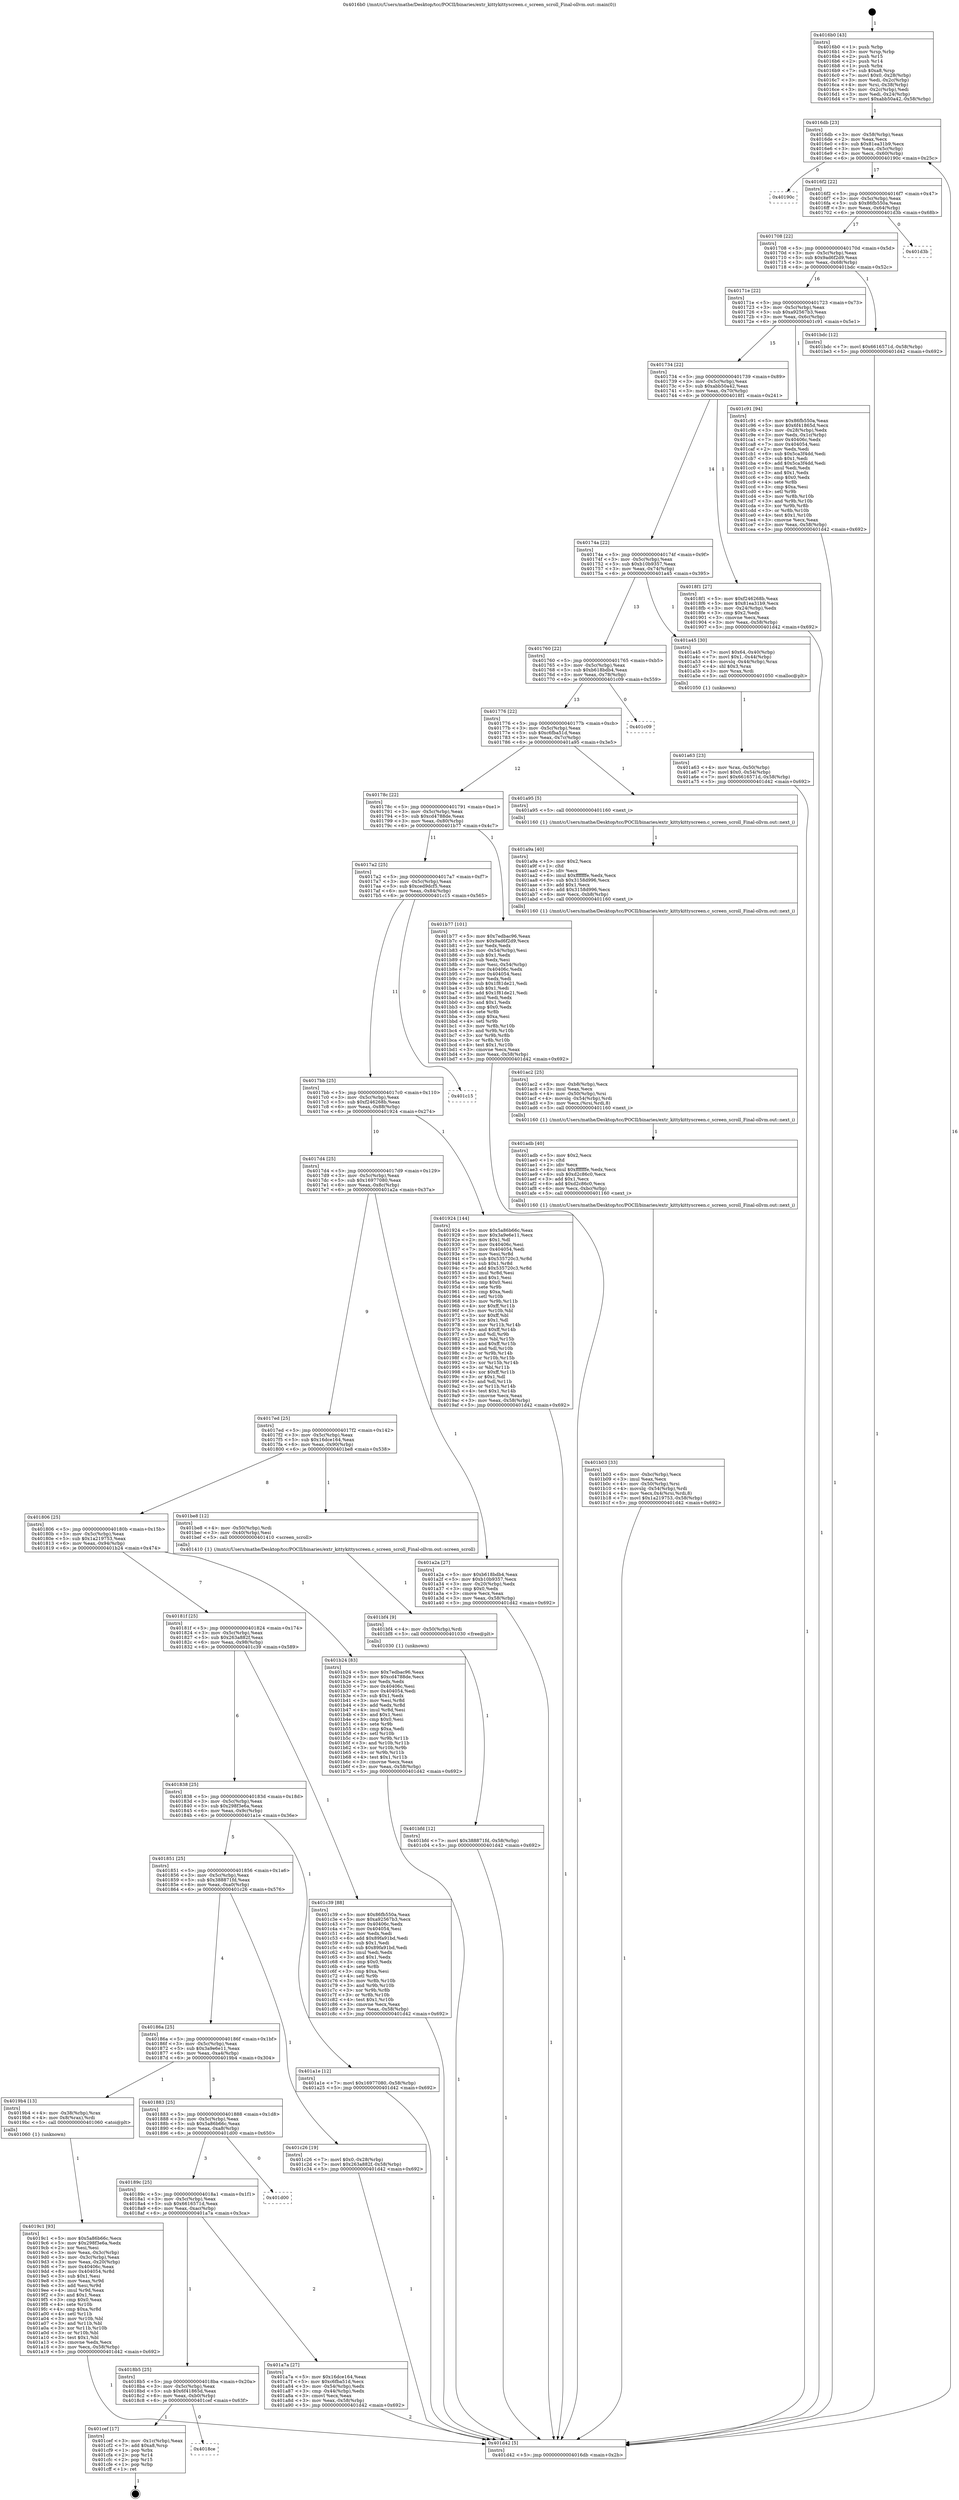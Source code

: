 digraph "0x4016b0" {
  label = "0x4016b0 (/mnt/c/Users/mathe/Desktop/tcc/POCII/binaries/extr_kittykittyscreen.c_screen_scroll_Final-ollvm.out::main(0))"
  labelloc = "t"
  node[shape=record]

  Entry [label="",width=0.3,height=0.3,shape=circle,fillcolor=black,style=filled]
  "0x4016db" [label="{
     0x4016db [23]\l
     | [instrs]\l
     &nbsp;&nbsp;0x4016db \<+3\>: mov -0x58(%rbp),%eax\l
     &nbsp;&nbsp;0x4016de \<+2\>: mov %eax,%ecx\l
     &nbsp;&nbsp;0x4016e0 \<+6\>: sub $0x81ea31b9,%ecx\l
     &nbsp;&nbsp;0x4016e6 \<+3\>: mov %eax,-0x5c(%rbp)\l
     &nbsp;&nbsp;0x4016e9 \<+3\>: mov %ecx,-0x60(%rbp)\l
     &nbsp;&nbsp;0x4016ec \<+6\>: je 000000000040190c \<main+0x25c\>\l
  }"]
  "0x40190c" [label="{
     0x40190c\l
  }", style=dashed]
  "0x4016f2" [label="{
     0x4016f2 [22]\l
     | [instrs]\l
     &nbsp;&nbsp;0x4016f2 \<+5\>: jmp 00000000004016f7 \<main+0x47\>\l
     &nbsp;&nbsp;0x4016f7 \<+3\>: mov -0x5c(%rbp),%eax\l
     &nbsp;&nbsp;0x4016fa \<+5\>: sub $0x86fb550a,%eax\l
     &nbsp;&nbsp;0x4016ff \<+3\>: mov %eax,-0x64(%rbp)\l
     &nbsp;&nbsp;0x401702 \<+6\>: je 0000000000401d3b \<main+0x68b\>\l
  }"]
  Exit [label="",width=0.3,height=0.3,shape=circle,fillcolor=black,style=filled,peripheries=2]
  "0x401d3b" [label="{
     0x401d3b\l
  }", style=dashed]
  "0x401708" [label="{
     0x401708 [22]\l
     | [instrs]\l
     &nbsp;&nbsp;0x401708 \<+5\>: jmp 000000000040170d \<main+0x5d\>\l
     &nbsp;&nbsp;0x40170d \<+3\>: mov -0x5c(%rbp),%eax\l
     &nbsp;&nbsp;0x401710 \<+5\>: sub $0x9ad6f2d9,%eax\l
     &nbsp;&nbsp;0x401715 \<+3\>: mov %eax,-0x68(%rbp)\l
     &nbsp;&nbsp;0x401718 \<+6\>: je 0000000000401bdc \<main+0x52c\>\l
  }"]
  "0x4018ce" [label="{
     0x4018ce\l
  }", style=dashed]
  "0x401bdc" [label="{
     0x401bdc [12]\l
     | [instrs]\l
     &nbsp;&nbsp;0x401bdc \<+7\>: movl $0x6616571d,-0x58(%rbp)\l
     &nbsp;&nbsp;0x401be3 \<+5\>: jmp 0000000000401d42 \<main+0x692\>\l
  }"]
  "0x40171e" [label="{
     0x40171e [22]\l
     | [instrs]\l
     &nbsp;&nbsp;0x40171e \<+5\>: jmp 0000000000401723 \<main+0x73\>\l
     &nbsp;&nbsp;0x401723 \<+3\>: mov -0x5c(%rbp),%eax\l
     &nbsp;&nbsp;0x401726 \<+5\>: sub $0xa92567b3,%eax\l
     &nbsp;&nbsp;0x40172b \<+3\>: mov %eax,-0x6c(%rbp)\l
     &nbsp;&nbsp;0x40172e \<+6\>: je 0000000000401c91 \<main+0x5e1\>\l
  }"]
  "0x401cef" [label="{
     0x401cef [17]\l
     | [instrs]\l
     &nbsp;&nbsp;0x401cef \<+3\>: mov -0x1c(%rbp),%eax\l
     &nbsp;&nbsp;0x401cf2 \<+7\>: add $0xa8,%rsp\l
     &nbsp;&nbsp;0x401cf9 \<+1\>: pop %rbx\l
     &nbsp;&nbsp;0x401cfa \<+2\>: pop %r14\l
     &nbsp;&nbsp;0x401cfc \<+2\>: pop %r15\l
     &nbsp;&nbsp;0x401cfe \<+1\>: pop %rbp\l
     &nbsp;&nbsp;0x401cff \<+1\>: ret\l
  }"]
  "0x401c91" [label="{
     0x401c91 [94]\l
     | [instrs]\l
     &nbsp;&nbsp;0x401c91 \<+5\>: mov $0x86fb550a,%eax\l
     &nbsp;&nbsp;0x401c96 \<+5\>: mov $0x6f41865d,%ecx\l
     &nbsp;&nbsp;0x401c9b \<+3\>: mov -0x28(%rbp),%edx\l
     &nbsp;&nbsp;0x401c9e \<+3\>: mov %edx,-0x1c(%rbp)\l
     &nbsp;&nbsp;0x401ca1 \<+7\>: mov 0x40406c,%edx\l
     &nbsp;&nbsp;0x401ca8 \<+7\>: mov 0x404054,%esi\l
     &nbsp;&nbsp;0x401caf \<+2\>: mov %edx,%edi\l
     &nbsp;&nbsp;0x401cb1 \<+6\>: sub $0x5ca3f4dd,%edi\l
     &nbsp;&nbsp;0x401cb7 \<+3\>: sub $0x1,%edi\l
     &nbsp;&nbsp;0x401cba \<+6\>: add $0x5ca3f4dd,%edi\l
     &nbsp;&nbsp;0x401cc0 \<+3\>: imul %edi,%edx\l
     &nbsp;&nbsp;0x401cc3 \<+3\>: and $0x1,%edx\l
     &nbsp;&nbsp;0x401cc6 \<+3\>: cmp $0x0,%edx\l
     &nbsp;&nbsp;0x401cc9 \<+4\>: sete %r8b\l
     &nbsp;&nbsp;0x401ccd \<+3\>: cmp $0xa,%esi\l
     &nbsp;&nbsp;0x401cd0 \<+4\>: setl %r9b\l
     &nbsp;&nbsp;0x401cd4 \<+3\>: mov %r8b,%r10b\l
     &nbsp;&nbsp;0x401cd7 \<+3\>: and %r9b,%r10b\l
     &nbsp;&nbsp;0x401cda \<+3\>: xor %r9b,%r8b\l
     &nbsp;&nbsp;0x401cdd \<+3\>: or %r8b,%r10b\l
     &nbsp;&nbsp;0x401ce0 \<+4\>: test $0x1,%r10b\l
     &nbsp;&nbsp;0x401ce4 \<+3\>: cmovne %ecx,%eax\l
     &nbsp;&nbsp;0x401ce7 \<+3\>: mov %eax,-0x58(%rbp)\l
     &nbsp;&nbsp;0x401cea \<+5\>: jmp 0000000000401d42 \<main+0x692\>\l
  }"]
  "0x401734" [label="{
     0x401734 [22]\l
     | [instrs]\l
     &nbsp;&nbsp;0x401734 \<+5\>: jmp 0000000000401739 \<main+0x89\>\l
     &nbsp;&nbsp;0x401739 \<+3\>: mov -0x5c(%rbp),%eax\l
     &nbsp;&nbsp;0x40173c \<+5\>: sub $0xabb50a42,%eax\l
     &nbsp;&nbsp;0x401741 \<+3\>: mov %eax,-0x70(%rbp)\l
     &nbsp;&nbsp;0x401744 \<+6\>: je 00000000004018f1 \<main+0x241\>\l
  }"]
  "0x401bfd" [label="{
     0x401bfd [12]\l
     | [instrs]\l
     &nbsp;&nbsp;0x401bfd \<+7\>: movl $0x388871fd,-0x58(%rbp)\l
     &nbsp;&nbsp;0x401c04 \<+5\>: jmp 0000000000401d42 \<main+0x692\>\l
  }"]
  "0x4018f1" [label="{
     0x4018f1 [27]\l
     | [instrs]\l
     &nbsp;&nbsp;0x4018f1 \<+5\>: mov $0xf246268b,%eax\l
     &nbsp;&nbsp;0x4018f6 \<+5\>: mov $0x81ea31b9,%ecx\l
     &nbsp;&nbsp;0x4018fb \<+3\>: mov -0x24(%rbp),%edx\l
     &nbsp;&nbsp;0x4018fe \<+3\>: cmp $0x2,%edx\l
     &nbsp;&nbsp;0x401901 \<+3\>: cmovne %ecx,%eax\l
     &nbsp;&nbsp;0x401904 \<+3\>: mov %eax,-0x58(%rbp)\l
     &nbsp;&nbsp;0x401907 \<+5\>: jmp 0000000000401d42 \<main+0x692\>\l
  }"]
  "0x40174a" [label="{
     0x40174a [22]\l
     | [instrs]\l
     &nbsp;&nbsp;0x40174a \<+5\>: jmp 000000000040174f \<main+0x9f\>\l
     &nbsp;&nbsp;0x40174f \<+3\>: mov -0x5c(%rbp),%eax\l
     &nbsp;&nbsp;0x401752 \<+5\>: sub $0xb10b9357,%eax\l
     &nbsp;&nbsp;0x401757 \<+3\>: mov %eax,-0x74(%rbp)\l
     &nbsp;&nbsp;0x40175a \<+6\>: je 0000000000401a45 \<main+0x395\>\l
  }"]
  "0x401d42" [label="{
     0x401d42 [5]\l
     | [instrs]\l
     &nbsp;&nbsp;0x401d42 \<+5\>: jmp 00000000004016db \<main+0x2b\>\l
  }"]
  "0x4016b0" [label="{
     0x4016b0 [43]\l
     | [instrs]\l
     &nbsp;&nbsp;0x4016b0 \<+1\>: push %rbp\l
     &nbsp;&nbsp;0x4016b1 \<+3\>: mov %rsp,%rbp\l
     &nbsp;&nbsp;0x4016b4 \<+2\>: push %r15\l
     &nbsp;&nbsp;0x4016b6 \<+2\>: push %r14\l
     &nbsp;&nbsp;0x4016b8 \<+1\>: push %rbx\l
     &nbsp;&nbsp;0x4016b9 \<+7\>: sub $0xa8,%rsp\l
     &nbsp;&nbsp;0x4016c0 \<+7\>: movl $0x0,-0x28(%rbp)\l
     &nbsp;&nbsp;0x4016c7 \<+3\>: mov %edi,-0x2c(%rbp)\l
     &nbsp;&nbsp;0x4016ca \<+4\>: mov %rsi,-0x38(%rbp)\l
     &nbsp;&nbsp;0x4016ce \<+3\>: mov -0x2c(%rbp),%edi\l
     &nbsp;&nbsp;0x4016d1 \<+3\>: mov %edi,-0x24(%rbp)\l
     &nbsp;&nbsp;0x4016d4 \<+7\>: movl $0xabb50a42,-0x58(%rbp)\l
  }"]
  "0x401bf4" [label="{
     0x401bf4 [9]\l
     | [instrs]\l
     &nbsp;&nbsp;0x401bf4 \<+4\>: mov -0x50(%rbp),%rdi\l
     &nbsp;&nbsp;0x401bf8 \<+5\>: call 0000000000401030 \<free@plt\>\l
     | [calls]\l
     &nbsp;&nbsp;0x401030 \{1\} (unknown)\l
  }"]
  "0x401a45" [label="{
     0x401a45 [30]\l
     | [instrs]\l
     &nbsp;&nbsp;0x401a45 \<+7\>: movl $0x64,-0x40(%rbp)\l
     &nbsp;&nbsp;0x401a4c \<+7\>: movl $0x1,-0x44(%rbp)\l
     &nbsp;&nbsp;0x401a53 \<+4\>: movslq -0x44(%rbp),%rax\l
     &nbsp;&nbsp;0x401a57 \<+4\>: shl $0x3,%rax\l
     &nbsp;&nbsp;0x401a5b \<+3\>: mov %rax,%rdi\l
     &nbsp;&nbsp;0x401a5e \<+5\>: call 0000000000401050 \<malloc@plt\>\l
     | [calls]\l
     &nbsp;&nbsp;0x401050 \{1\} (unknown)\l
  }"]
  "0x401760" [label="{
     0x401760 [22]\l
     | [instrs]\l
     &nbsp;&nbsp;0x401760 \<+5\>: jmp 0000000000401765 \<main+0xb5\>\l
     &nbsp;&nbsp;0x401765 \<+3\>: mov -0x5c(%rbp),%eax\l
     &nbsp;&nbsp;0x401768 \<+5\>: sub $0xb618bdb4,%eax\l
     &nbsp;&nbsp;0x40176d \<+3\>: mov %eax,-0x78(%rbp)\l
     &nbsp;&nbsp;0x401770 \<+6\>: je 0000000000401c09 \<main+0x559\>\l
  }"]
  "0x401b03" [label="{
     0x401b03 [33]\l
     | [instrs]\l
     &nbsp;&nbsp;0x401b03 \<+6\>: mov -0xbc(%rbp),%ecx\l
     &nbsp;&nbsp;0x401b09 \<+3\>: imul %eax,%ecx\l
     &nbsp;&nbsp;0x401b0c \<+4\>: mov -0x50(%rbp),%rsi\l
     &nbsp;&nbsp;0x401b10 \<+4\>: movslq -0x54(%rbp),%rdi\l
     &nbsp;&nbsp;0x401b14 \<+4\>: mov %ecx,0x4(%rsi,%rdi,8)\l
     &nbsp;&nbsp;0x401b18 \<+7\>: movl $0x1a219753,-0x58(%rbp)\l
     &nbsp;&nbsp;0x401b1f \<+5\>: jmp 0000000000401d42 \<main+0x692\>\l
  }"]
  "0x401c09" [label="{
     0x401c09\l
  }", style=dashed]
  "0x401776" [label="{
     0x401776 [22]\l
     | [instrs]\l
     &nbsp;&nbsp;0x401776 \<+5\>: jmp 000000000040177b \<main+0xcb\>\l
     &nbsp;&nbsp;0x40177b \<+3\>: mov -0x5c(%rbp),%eax\l
     &nbsp;&nbsp;0x40177e \<+5\>: sub $0xc6fba51d,%eax\l
     &nbsp;&nbsp;0x401783 \<+3\>: mov %eax,-0x7c(%rbp)\l
     &nbsp;&nbsp;0x401786 \<+6\>: je 0000000000401a95 \<main+0x3e5\>\l
  }"]
  "0x401adb" [label="{
     0x401adb [40]\l
     | [instrs]\l
     &nbsp;&nbsp;0x401adb \<+5\>: mov $0x2,%ecx\l
     &nbsp;&nbsp;0x401ae0 \<+1\>: cltd\l
     &nbsp;&nbsp;0x401ae1 \<+2\>: idiv %ecx\l
     &nbsp;&nbsp;0x401ae3 \<+6\>: imul $0xfffffffe,%edx,%ecx\l
     &nbsp;&nbsp;0x401ae9 \<+6\>: sub $0xd2c86c0,%ecx\l
     &nbsp;&nbsp;0x401aef \<+3\>: add $0x1,%ecx\l
     &nbsp;&nbsp;0x401af2 \<+6\>: add $0xd2c86c0,%ecx\l
     &nbsp;&nbsp;0x401af8 \<+6\>: mov %ecx,-0xbc(%rbp)\l
     &nbsp;&nbsp;0x401afe \<+5\>: call 0000000000401160 \<next_i\>\l
     | [calls]\l
     &nbsp;&nbsp;0x401160 \{1\} (/mnt/c/Users/mathe/Desktop/tcc/POCII/binaries/extr_kittykittyscreen.c_screen_scroll_Final-ollvm.out::next_i)\l
  }"]
  "0x401a95" [label="{
     0x401a95 [5]\l
     | [instrs]\l
     &nbsp;&nbsp;0x401a95 \<+5\>: call 0000000000401160 \<next_i\>\l
     | [calls]\l
     &nbsp;&nbsp;0x401160 \{1\} (/mnt/c/Users/mathe/Desktop/tcc/POCII/binaries/extr_kittykittyscreen.c_screen_scroll_Final-ollvm.out::next_i)\l
  }"]
  "0x40178c" [label="{
     0x40178c [22]\l
     | [instrs]\l
     &nbsp;&nbsp;0x40178c \<+5\>: jmp 0000000000401791 \<main+0xe1\>\l
     &nbsp;&nbsp;0x401791 \<+3\>: mov -0x5c(%rbp),%eax\l
     &nbsp;&nbsp;0x401794 \<+5\>: sub $0xcd4788de,%eax\l
     &nbsp;&nbsp;0x401799 \<+3\>: mov %eax,-0x80(%rbp)\l
     &nbsp;&nbsp;0x40179c \<+6\>: je 0000000000401b77 \<main+0x4c7\>\l
  }"]
  "0x401ac2" [label="{
     0x401ac2 [25]\l
     | [instrs]\l
     &nbsp;&nbsp;0x401ac2 \<+6\>: mov -0xb8(%rbp),%ecx\l
     &nbsp;&nbsp;0x401ac8 \<+3\>: imul %eax,%ecx\l
     &nbsp;&nbsp;0x401acb \<+4\>: mov -0x50(%rbp),%rsi\l
     &nbsp;&nbsp;0x401acf \<+4\>: movslq -0x54(%rbp),%rdi\l
     &nbsp;&nbsp;0x401ad3 \<+3\>: mov %ecx,(%rsi,%rdi,8)\l
     &nbsp;&nbsp;0x401ad6 \<+5\>: call 0000000000401160 \<next_i\>\l
     | [calls]\l
     &nbsp;&nbsp;0x401160 \{1\} (/mnt/c/Users/mathe/Desktop/tcc/POCII/binaries/extr_kittykittyscreen.c_screen_scroll_Final-ollvm.out::next_i)\l
  }"]
  "0x401b77" [label="{
     0x401b77 [101]\l
     | [instrs]\l
     &nbsp;&nbsp;0x401b77 \<+5\>: mov $0x7edbac96,%eax\l
     &nbsp;&nbsp;0x401b7c \<+5\>: mov $0x9ad6f2d9,%ecx\l
     &nbsp;&nbsp;0x401b81 \<+2\>: xor %edx,%edx\l
     &nbsp;&nbsp;0x401b83 \<+3\>: mov -0x54(%rbp),%esi\l
     &nbsp;&nbsp;0x401b86 \<+3\>: sub $0x1,%edx\l
     &nbsp;&nbsp;0x401b89 \<+2\>: sub %edx,%esi\l
     &nbsp;&nbsp;0x401b8b \<+3\>: mov %esi,-0x54(%rbp)\l
     &nbsp;&nbsp;0x401b8e \<+7\>: mov 0x40406c,%edx\l
     &nbsp;&nbsp;0x401b95 \<+7\>: mov 0x404054,%esi\l
     &nbsp;&nbsp;0x401b9c \<+2\>: mov %edx,%edi\l
     &nbsp;&nbsp;0x401b9e \<+6\>: sub $0x1f81de21,%edi\l
     &nbsp;&nbsp;0x401ba4 \<+3\>: sub $0x1,%edi\l
     &nbsp;&nbsp;0x401ba7 \<+6\>: add $0x1f81de21,%edi\l
     &nbsp;&nbsp;0x401bad \<+3\>: imul %edi,%edx\l
     &nbsp;&nbsp;0x401bb0 \<+3\>: and $0x1,%edx\l
     &nbsp;&nbsp;0x401bb3 \<+3\>: cmp $0x0,%edx\l
     &nbsp;&nbsp;0x401bb6 \<+4\>: sete %r8b\l
     &nbsp;&nbsp;0x401bba \<+3\>: cmp $0xa,%esi\l
     &nbsp;&nbsp;0x401bbd \<+4\>: setl %r9b\l
     &nbsp;&nbsp;0x401bc1 \<+3\>: mov %r8b,%r10b\l
     &nbsp;&nbsp;0x401bc4 \<+3\>: and %r9b,%r10b\l
     &nbsp;&nbsp;0x401bc7 \<+3\>: xor %r9b,%r8b\l
     &nbsp;&nbsp;0x401bca \<+3\>: or %r8b,%r10b\l
     &nbsp;&nbsp;0x401bcd \<+4\>: test $0x1,%r10b\l
     &nbsp;&nbsp;0x401bd1 \<+3\>: cmovne %ecx,%eax\l
     &nbsp;&nbsp;0x401bd4 \<+3\>: mov %eax,-0x58(%rbp)\l
     &nbsp;&nbsp;0x401bd7 \<+5\>: jmp 0000000000401d42 \<main+0x692\>\l
  }"]
  "0x4017a2" [label="{
     0x4017a2 [25]\l
     | [instrs]\l
     &nbsp;&nbsp;0x4017a2 \<+5\>: jmp 00000000004017a7 \<main+0xf7\>\l
     &nbsp;&nbsp;0x4017a7 \<+3\>: mov -0x5c(%rbp),%eax\l
     &nbsp;&nbsp;0x4017aa \<+5\>: sub $0xced9dcf5,%eax\l
     &nbsp;&nbsp;0x4017af \<+6\>: mov %eax,-0x84(%rbp)\l
     &nbsp;&nbsp;0x4017b5 \<+6\>: je 0000000000401c15 \<main+0x565\>\l
  }"]
  "0x401a9a" [label="{
     0x401a9a [40]\l
     | [instrs]\l
     &nbsp;&nbsp;0x401a9a \<+5\>: mov $0x2,%ecx\l
     &nbsp;&nbsp;0x401a9f \<+1\>: cltd\l
     &nbsp;&nbsp;0x401aa0 \<+2\>: idiv %ecx\l
     &nbsp;&nbsp;0x401aa2 \<+6\>: imul $0xfffffffe,%edx,%ecx\l
     &nbsp;&nbsp;0x401aa8 \<+6\>: sub $0x3158d996,%ecx\l
     &nbsp;&nbsp;0x401aae \<+3\>: add $0x1,%ecx\l
     &nbsp;&nbsp;0x401ab1 \<+6\>: add $0x3158d996,%ecx\l
     &nbsp;&nbsp;0x401ab7 \<+6\>: mov %ecx,-0xb8(%rbp)\l
     &nbsp;&nbsp;0x401abd \<+5\>: call 0000000000401160 \<next_i\>\l
     | [calls]\l
     &nbsp;&nbsp;0x401160 \{1\} (/mnt/c/Users/mathe/Desktop/tcc/POCII/binaries/extr_kittykittyscreen.c_screen_scroll_Final-ollvm.out::next_i)\l
  }"]
  "0x401c15" [label="{
     0x401c15\l
  }", style=dashed]
  "0x4017bb" [label="{
     0x4017bb [25]\l
     | [instrs]\l
     &nbsp;&nbsp;0x4017bb \<+5\>: jmp 00000000004017c0 \<main+0x110\>\l
     &nbsp;&nbsp;0x4017c0 \<+3\>: mov -0x5c(%rbp),%eax\l
     &nbsp;&nbsp;0x4017c3 \<+5\>: sub $0xf246268b,%eax\l
     &nbsp;&nbsp;0x4017c8 \<+6\>: mov %eax,-0x88(%rbp)\l
     &nbsp;&nbsp;0x4017ce \<+6\>: je 0000000000401924 \<main+0x274\>\l
  }"]
  "0x4018b5" [label="{
     0x4018b5 [25]\l
     | [instrs]\l
     &nbsp;&nbsp;0x4018b5 \<+5\>: jmp 00000000004018ba \<main+0x20a\>\l
     &nbsp;&nbsp;0x4018ba \<+3\>: mov -0x5c(%rbp),%eax\l
     &nbsp;&nbsp;0x4018bd \<+5\>: sub $0x6f41865d,%eax\l
     &nbsp;&nbsp;0x4018c2 \<+6\>: mov %eax,-0xb0(%rbp)\l
     &nbsp;&nbsp;0x4018c8 \<+6\>: je 0000000000401cef \<main+0x63f\>\l
  }"]
  "0x401924" [label="{
     0x401924 [144]\l
     | [instrs]\l
     &nbsp;&nbsp;0x401924 \<+5\>: mov $0x5a86b66c,%eax\l
     &nbsp;&nbsp;0x401929 \<+5\>: mov $0x3a9e6e11,%ecx\l
     &nbsp;&nbsp;0x40192e \<+2\>: mov $0x1,%dl\l
     &nbsp;&nbsp;0x401930 \<+7\>: mov 0x40406c,%esi\l
     &nbsp;&nbsp;0x401937 \<+7\>: mov 0x404054,%edi\l
     &nbsp;&nbsp;0x40193e \<+3\>: mov %esi,%r8d\l
     &nbsp;&nbsp;0x401941 \<+7\>: sub $0x535720c3,%r8d\l
     &nbsp;&nbsp;0x401948 \<+4\>: sub $0x1,%r8d\l
     &nbsp;&nbsp;0x40194c \<+7\>: add $0x535720c3,%r8d\l
     &nbsp;&nbsp;0x401953 \<+4\>: imul %r8d,%esi\l
     &nbsp;&nbsp;0x401957 \<+3\>: and $0x1,%esi\l
     &nbsp;&nbsp;0x40195a \<+3\>: cmp $0x0,%esi\l
     &nbsp;&nbsp;0x40195d \<+4\>: sete %r9b\l
     &nbsp;&nbsp;0x401961 \<+3\>: cmp $0xa,%edi\l
     &nbsp;&nbsp;0x401964 \<+4\>: setl %r10b\l
     &nbsp;&nbsp;0x401968 \<+3\>: mov %r9b,%r11b\l
     &nbsp;&nbsp;0x40196b \<+4\>: xor $0xff,%r11b\l
     &nbsp;&nbsp;0x40196f \<+3\>: mov %r10b,%bl\l
     &nbsp;&nbsp;0x401972 \<+3\>: xor $0xff,%bl\l
     &nbsp;&nbsp;0x401975 \<+3\>: xor $0x1,%dl\l
     &nbsp;&nbsp;0x401978 \<+3\>: mov %r11b,%r14b\l
     &nbsp;&nbsp;0x40197b \<+4\>: and $0xff,%r14b\l
     &nbsp;&nbsp;0x40197f \<+3\>: and %dl,%r9b\l
     &nbsp;&nbsp;0x401982 \<+3\>: mov %bl,%r15b\l
     &nbsp;&nbsp;0x401985 \<+4\>: and $0xff,%r15b\l
     &nbsp;&nbsp;0x401989 \<+3\>: and %dl,%r10b\l
     &nbsp;&nbsp;0x40198c \<+3\>: or %r9b,%r14b\l
     &nbsp;&nbsp;0x40198f \<+3\>: or %r10b,%r15b\l
     &nbsp;&nbsp;0x401992 \<+3\>: xor %r15b,%r14b\l
     &nbsp;&nbsp;0x401995 \<+3\>: or %bl,%r11b\l
     &nbsp;&nbsp;0x401998 \<+4\>: xor $0xff,%r11b\l
     &nbsp;&nbsp;0x40199c \<+3\>: or $0x1,%dl\l
     &nbsp;&nbsp;0x40199f \<+3\>: and %dl,%r11b\l
     &nbsp;&nbsp;0x4019a2 \<+3\>: or %r11b,%r14b\l
     &nbsp;&nbsp;0x4019a5 \<+4\>: test $0x1,%r14b\l
     &nbsp;&nbsp;0x4019a9 \<+3\>: cmovne %ecx,%eax\l
     &nbsp;&nbsp;0x4019ac \<+3\>: mov %eax,-0x58(%rbp)\l
     &nbsp;&nbsp;0x4019af \<+5\>: jmp 0000000000401d42 \<main+0x692\>\l
  }"]
  "0x4017d4" [label="{
     0x4017d4 [25]\l
     | [instrs]\l
     &nbsp;&nbsp;0x4017d4 \<+5\>: jmp 00000000004017d9 \<main+0x129\>\l
     &nbsp;&nbsp;0x4017d9 \<+3\>: mov -0x5c(%rbp),%eax\l
     &nbsp;&nbsp;0x4017dc \<+5\>: sub $0x16977080,%eax\l
     &nbsp;&nbsp;0x4017e1 \<+6\>: mov %eax,-0x8c(%rbp)\l
     &nbsp;&nbsp;0x4017e7 \<+6\>: je 0000000000401a2a \<main+0x37a\>\l
  }"]
  "0x401a7a" [label="{
     0x401a7a [27]\l
     | [instrs]\l
     &nbsp;&nbsp;0x401a7a \<+5\>: mov $0x16dce164,%eax\l
     &nbsp;&nbsp;0x401a7f \<+5\>: mov $0xc6fba51d,%ecx\l
     &nbsp;&nbsp;0x401a84 \<+3\>: mov -0x54(%rbp),%edx\l
     &nbsp;&nbsp;0x401a87 \<+3\>: cmp -0x44(%rbp),%edx\l
     &nbsp;&nbsp;0x401a8a \<+3\>: cmovl %ecx,%eax\l
     &nbsp;&nbsp;0x401a8d \<+3\>: mov %eax,-0x58(%rbp)\l
     &nbsp;&nbsp;0x401a90 \<+5\>: jmp 0000000000401d42 \<main+0x692\>\l
  }"]
  "0x401a2a" [label="{
     0x401a2a [27]\l
     | [instrs]\l
     &nbsp;&nbsp;0x401a2a \<+5\>: mov $0xb618bdb4,%eax\l
     &nbsp;&nbsp;0x401a2f \<+5\>: mov $0xb10b9357,%ecx\l
     &nbsp;&nbsp;0x401a34 \<+3\>: mov -0x20(%rbp),%edx\l
     &nbsp;&nbsp;0x401a37 \<+3\>: cmp $0x0,%edx\l
     &nbsp;&nbsp;0x401a3a \<+3\>: cmove %ecx,%eax\l
     &nbsp;&nbsp;0x401a3d \<+3\>: mov %eax,-0x58(%rbp)\l
     &nbsp;&nbsp;0x401a40 \<+5\>: jmp 0000000000401d42 \<main+0x692\>\l
  }"]
  "0x4017ed" [label="{
     0x4017ed [25]\l
     | [instrs]\l
     &nbsp;&nbsp;0x4017ed \<+5\>: jmp 00000000004017f2 \<main+0x142\>\l
     &nbsp;&nbsp;0x4017f2 \<+3\>: mov -0x5c(%rbp),%eax\l
     &nbsp;&nbsp;0x4017f5 \<+5\>: sub $0x16dce164,%eax\l
     &nbsp;&nbsp;0x4017fa \<+6\>: mov %eax,-0x90(%rbp)\l
     &nbsp;&nbsp;0x401800 \<+6\>: je 0000000000401be8 \<main+0x538\>\l
  }"]
  "0x40189c" [label="{
     0x40189c [25]\l
     | [instrs]\l
     &nbsp;&nbsp;0x40189c \<+5\>: jmp 00000000004018a1 \<main+0x1f1\>\l
     &nbsp;&nbsp;0x4018a1 \<+3\>: mov -0x5c(%rbp),%eax\l
     &nbsp;&nbsp;0x4018a4 \<+5\>: sub $0x6616571d,%eax\l
     &nbsp;&nbsp;0x4018a9 \<+6\>: mov %eax,-0xac(%rbp)\l
     &nbsp;&nbsp;0x4018af \<+6\>: je 0000000000401a7a \<main+0x3ca\>\l
  }"]
  "0x401be8" [label="{
     0x401be8 [12]\l
     | [instrs]\l
     &nbsp;&nbsp;0x401be8 \<+4\>: mov -0x50(%rbp),%rdi\l
     &nbsp;&nbsp;0x401bec \<+3\>: mov -0x40(%rbp),%esi\l
     &nbsp;&nbsp;0x401bef \<+5\>: call 0000000000401410 \<screen_scroll\>\l
     | [calls]\l
     &nbsp;&nbsp;0x401410 \{1\} (/mnt/c/Users/mathe/Desktop/tcc/POCII/binaries/extr_kittykittyscreen.c_screen_scroll_Final-ollvm.out::screen_scroll)\l
  }"]
  "0x401806" [label="{
     0x401806 [25]\l
     | [instrs]\l
     &nbsp;&nbsp;0x401806 \<+5\>: jmp 000000000040180b \<main+0x15b\>\l
     &nbsp;&nbsp;0x40180b \<+3\>: mov -0x5c(%rbp),%eax\l
     &nbsp;&nbsp;0x40180e \<+5\>: sub $0x1a219753,%eax\l
     &nbsp;&nbsp;0x401813 \<+6\>: mov %eax,-0x94(%rbp)\l
     &nbsp;&nbsp;0x401819 \<+6\>: je 0000000000401b24 \<main+0x474\>\l
  }"]
  "0x401d00" [label="{
     0x401d00\l
  }", style=dashed]
  "0x401b24" [label="{
     0x401b24 [83]\l
     | [instrs]\l
     &nbsp;&nbsp;0x401b24 \<+5\>: mov $0x7edbac96,%eax\l
     &nbsp;&nbsp;0x401b29 \<+5\>: mov $0xcd4788de,%ecx\l
     &nbsp;&nbsp;0x401b2e \<+2\>: xor %edx,%edx\l
     &nbsp;&nbsp;0x401b30 \<+7\>: mov 0x40406c,%esi\l
     &nbsp;&nbsp;0x401b37 \<+7\>: mov 0x404054,%edi\l
     &nbsp;&nbsp;0x401b3e \<+3\>: sub $0x1,%edx\l
     &nbsp;&nbsp;0x401b41 \<+3\>: mov %esi,%r8d\l
     &nbsp;&nbsp;0x401b44 \<+3\>: add %edx,%r8d\l
     &nbsp;&nbsp;0x401b47 \<+4\>: imul %r8d,%esi\l
     &nbsp;&nbsp;0x401b4b \<+3\>: and $0x1,%esi\l
     &nbsp;&nbsp;0x401b4e \<+3\>: cmp $0x0,%esi\l
     &nbsp;&nbsp;0x401b51 \<+4\>: sete %r9b\l
     &nbsp;&nbsp;0x401b55 \<+3\>: cmp $0xa,%edi\l
     &nbsp;&nbsp;0x401b58 \<+4\>: setl %r10b\l
     &nbsp;&nbsp;0x401b5c \<+3\>: mov %r9b,%r11b\l
     &nbsp;&nbsp;0x401b5f \<+3\>: and %r10b,%r11b\l
     &nbsp;&nbsp;0x401b62 \<+3\>: xor %r10b,%r9b\l
     &nbsp;&nbsp;0x401b65 \<+3\>: or %r9b,%r11b\l
     &nbsp;&nbsp;0x401b68 \<+4\>: test $0x1,%r11b\l
     &nbsp;&nbsp;0x401b6c \<+3\>: cmovne %ecx,%eax\l
     &nbsp;&nbsp;0x401b6f \<+3\>: mov %eax,-0x58(%rbp)\l
     &nbsp;&nbsp;0x401b72 \<+5\>: jmp 0000000000401d42 \<main+0x692\>\l
  }"]
  "0x40181f" [label="{
     0x40181f [25]\l
     | [instrs]\l
     &nbsp;&nbsp;0x40181f \<+5\>: jmp 0000000000401824 \<main+0x174\>\l
     &nbsp;&nbsp;0x401824 \<+3\>: mov -0x5c(%rbp),%eax\l
     &nbsp;&nbsp;0x401827 \<+5\>: sub $0x263a882f,%eax\l
     &nbsp;&nbsp;0x40182c \<+6\>: mov %eax,-0x98(%rbp)\l
     &nbsp;&nbsp;0x401832 \<+6\>: je 0000000000401c39 \<main+0x589\>\l
  }"]
  "0x401a63" [label="{
     0x401a63 [23]\l
     | [instrs]\l
     &nbsp;&nbsp;0x401a63 \<+4\>: mov %rax,-0x50(%rbp)\l
     &nbsp;&nbsp;0x401a67 \<+7\>: movl $0x0,-0x54(%rbp)\l
     &nbsp;&nbsp;0x401a6e \<+7\>: movl $0x6616571d,-0x58(%rbp)\l
     &nbsp;&nbsp;0x401a75 \<+5\>: jmp 0000000000401d42 \<main+0x692\>\l
  }"]
  "0x401c39" [label="{
     0x401c39 [88]\l
     | [instrs]\l
     &nbsp;&nbsp;0x401c39 \<+5\>: mov $0x86fb550a,%eax\l
     &nbsp;&nbsp;0x401c3e \<+5\>: mov $0xa92567b3,%ecx\l
     &nbsp;&nbsp;0x401c43 \<+7\>: mov 0x40406c,%edx\l
     &nbsp;&nbsp;0x401c4a \<+7\>: mov 0x404054,%esi\l
     &nbsp;&nbsp;0x401c51 \<+2\>: mov %edx,%edi\l
     &nbsp;&nbsp;0x401c53 \<+6\>: add $0x89fa91bd,%edi\l
     &nbsp;&nbsp;0x401c59 \<+3\>: sub $0x1,%edi\l
     &nbsp;&nbsp;0x401c5c \<+6\>: sub $0x89fa91bd,%edi\l
     &nbsp;&nbsp;0x401c62 \<+3\>: imul %edi,%edx\l
     &nbsp;&nbsp;0x401c65 \<+3\>: and $0x1,%edx\l
     &nbsp;&nbsp;0x401c68 \<+3\>: cmp $0x0,%edx\l
     &nbsp;&nbsp;0x401c6b \<+4\>: sete %r8b\l
     &nbsp;&nbsp;0x401c6f \<+3\>: cmp $0xa,%esi\l
     &nbsp;&nbsp;0x401c72 \<+4\>: setl %r9b\l
     &nbsp;&nbsp;0x401c76 \<+3\>: mov %r8b,%r10b\l
     &nbsp;&nbsp;0x401c79 \<+3\>: and %r9b,%r10b\l
     &nbsp;&nbsp;0x401c7c \<+3\>: xor %r9b,%r8b\l
     &nbsp;&nbsp;0x401c7f \<+3\>: or %r8b,%r10b\l
     &nbsp;&nbsp;0x401c82 \<+4\>: test $0x1,%r10b\l
     &nbsp;&nbsp;0x401c86 \<+3\>: cmovne %ecx,%eax\l
     &nbsp;&nbsp;0x401c89 \<+3\>: mov %eax,-0x58(%rbp)\l
     &nbsp;&nbsp;0x401c8c \<+5\>: jmp 0000000000401d42 \<main+0x692\>\l
  }"]
  "0x401838" [label="{
     0x401838 [25]\l
     | [instrs]\l
     &nbsp;&nbsp;0x401838 \<+5\>: jmp 000000000040183d \<main+0x18d\>\l
     &nbsp;&nbsp;0x40183d \<+3\>: mov -0x5c(%rbp),%eax\l
     &nbsp;&nbsp;0x401840 \<+5\>: sub $0x298f3e6a,%eax\l
     &nbsp;&nbsp;0x401845 \<+6\>: mov %eax,-0x9c(%rbp)\l
     &nbsp;&nbsp;0x40184b \<+6\>: je 0000000000401a1e \<main+0x36e\>\l
  }"]
  "0x4019c1" [label="{
     0x4019c1 [93]\l
     | [instrs]\l
     &nbsp;&nbsp;0x4019c1 \<+5\>: mov $0x5a86b66c,%ecx\l
     &nbsp;&nbsp;0x4019c6 \<+5\>: mov $0x298f3e6a,%edx\l
     &nbsp;&nbsp;0x4019cb \<+2\>: xor %esi,%esi\l
     &nbsp;&nbsp;0x4019cd \<+3\>: mov %eax,-0x3c(%rbp)\l
     &nbsp;&nbsp;0x4019d0 \<+3\>: mov -0x3c(%rbp),%eax\l
     &nbsp;&nbsp;0x4019d3 \<+3\>: mov %eax,-0x20(%rbp)\l
     &nbsp;&nbsp;0x4019d6 \<+7\>: mov 0x40406c,%eax\l
     &nbsp;&nbsp;0x4019dd \<+8\>: mov 0x404054,%r8d\l
     &nbsp;&nbsp;0x4019e5 \<+3\>: sub $0x1,%esi\l
     &nbsp;&nbsp;0x4019e8 \<+3\>: mov %eax,%r9d\l
     &nbsp;&nbsp;0x4019eb \<+3\>: add %esi,%r9d\l
     &nbsp;&nbsp;0x4019ee \<+4\>: imul %r9d,%eax\l
     &nbsp;&nbsp;0x4019f2 \<+3\>: and $0x1,%eax\l
     &nbsp;&nbsp;0x4019f5 \<+3\>: cmp $0x0,%eax\l
     &nbsp;&nbsp;0x4019f8 \<+4\>: sete %r10b\l
     &nbsp;&nbsp;0x4019fc \<+4\>: cmp $0xa,%r8d\l
     &nbsp;&nbsp;0x401a00 \<+4\>: setl %r11b\l
     &nbsp;&nbsp;0x401a04 \<+3\>: mov %r10b,%bl\l
     &nbsp;&nbsp;0x401a07 \<+3\>: and %r11b,%bl\l
     &nbsp;&nbsp;0x401a0a \<+3\>: xor %r11b,%r10b\l
     &nbsp;&nbsp;0x401a0d \<+3\>: or %r10b,%bl\l
     &nbsp;&nbsp;0x401a10 \<+3\>: test $0x1,%bl\l
     &nbsp;&nbsp;0x401a13 \<+3\>: cmovne %edx,%ecx\l
     &nbsp;&nbsp;0x401a16 \<+3\>: mov %ecx,-0x58(%rbp)\l
     &nbsp;&nbsp;0x401a19 \<+5\>: jmp 0000000000401d42 \<main+0x692\>\l
  }"]
  "0x401a1e" [label="{
     0x401a1e [12]\l
     | [instrs]\l
     &nbsp;&nbsp;0x401a1e \<+7\>: movl $0x16977080,-0x58(%rbp)\l
     &nbsp;&nbsp;0x401a25 \<+5\>: jmp 0000000000401d42 \<main+0x692\>\l
  }"]
  "0x401851" [label="{
     0x401851 [25]\l
     | [instrs]\l
     &nbsp;&nbsp;0x401851 \<+5\>: jmp 0000000000401856 \<main+0x1a6\>\l
     &nbsp;&nbsp;0x401856 \<+3\>: mov -0x5c(%rbp),%eax\l
     &nbsp;&nbsp;0x401859 \<+5\>: sub $0x388871fd,%eax\l
     &nbsp;&nbsp;0x40185e \<+6\>: mov %eax,-0xa0(%rbp)\l
     &nbsp;&nbsp;0x401864 \<+6\>: je 0000000000401c26 \<main+0x576\>\l
  }"]
  "0x401883" [label="{
     0x401883 [25]\l
     | [instrs]\l
     &nbsp;&nbsp;0x401883 \<+5\>: jmp 0000000000401888 \<main+0x1d8\>\l
     &nbsp;&nbsp;0x401888 \<+3\>: mov -0x5c(%rbp),%eax\l
     &nbsp;&nbsp;0x40188b \<+5\>: sub $0x5a86b66c,%eax\l
     &nbsp;&nbsp;0x401890 \<+6\>: mov %eax,-0xa8(%rbp)\l
     &nbsp;&nbsp;0x401896 \<+6\>: je 0000000000401d00 \<main+0x650\>\l
  }"]
  "0x401c26" [label="{
     0x401c26 [19]\l
     | [instrs]\l
     &nbsp;&nbsp;0x401c26 \<+7\>: movl $0x0,-0x28(%rbp)\l
     &nbsp;&nbsp;0x401c2d \<+7\>: movl $0x263a882f,-0x58(%rbp)\l
     &nbsp;&nbsp;0x401c34 \<+5\>: jmp 0000000000401d42 \<main+0x692\>\l
  }"]
  "0x40186a" [label="{
     0x40186a [25]\l
     | [instrs]\l
     &nbsp;&nbsp;0x40186a \<+5\>: jmp 000000000040186f \<main+0x1bf\>\l
     &nbsp;&nbsp;0x40186f \<+3\>: mov -0x5c(%rbp),%eax\l
     &nbsp;&nbsp;0x401872 \<+5\>: sub $0x3a9e6e11,%eax\l
     &nbsp;&nbsp;0x401877 \<+6\>: mov %eax,-0xa4(%rbp)\l
     &nbsp;&nbsp;0x40187d \<+6\>: je 00000000004019b4 \<main+0x304\>\l
  }"]
  "0x4019b4" [label="{
     0x4019b4 [13]\l
     | [instrs]\l
     &nbsp;&nbsp;0x4019b4 \<+4\>: mov -0x38(%rbp),%rax\l
     &nbsp;&nbsp;0x4019b8 \<+4\>: mov 0x8(%rax),%rdi\l
     &nbsp;&nbsp;0x4019bc \<+5\>: call 0000000000401060 \<atoi@plt\>\l
     | [calls]\l
     &nbsp;&nbsp;0x401060 \{1\} (unknown)\l
  }"]
  Entry -> "0x4016b0" [label=" 1"]
  "0x4016db" -> "0x40190c" [label=" 0"]
  "0x4016db" -> "0x4016f2" [label=" 17"]
  "0x401cef" -> Exit [label=" 1"]
  "0x4016f2" -> "0x401d3b" [label=" 0"]
  "0x4016f2" -> "0x401708" [label=" 17"]
  "0x4018b5" -> "0x4018ce" [label=" 0"]
  "0x401708" -> "0x401bdc" [label=" 1"]
  "0x401708" -> "0x40171e" [label=" 16"]
  "0x4018b5" -> "0x401cef" [label=" 1"]
  "0x40171e" -> "0x401c91" [label=" 1"]
  "0x40171e" -> "0x401734" [label=" 15"]
  "0x401c91" -> "0x401d42" [label=" 1"]
  "0x401734" -> "0x4018f1" [label=" 1"]
  "0x401734" -> "0x40174a" [label=" 14"]
  "0x4018f1" -> "0x401d42" [label=" 1"]
  "0x4016b0" -> "0x4016db" [label=" 1"]
  "0x401d42" -> "0x4016db" [label=" 16"]
  "0x401c39" -> "0x401d42" [label=" 1"]
  "0x40174a" -> "0x401a45" [label=" 1"]
  "0x40174a" -> "0x401760" [label=" 13"]
  "0x401c26" -> "0x401d42" [label=" 1"]
  "0x401760" -> "0x401c09" [label=" 0"]
  "0x401760" -> "0x401776" [label=" 13"]
  "0x401bfd" -> "0x401d42" [label=" 1"]
  "0x401776" -> "0x401a95" [label=" 1"]
  "0x401776" -> "0x40178c" [label=" 12"]
  "0x401bf4" -> "0x401bfd" [label=" 1"]
  "0x40178c" -> "0x401b77" [label=" 1"]
  "0x40178c" -> "0x4017a2" [label=" 11"]
  "0x401be8" -> "0x401bf4" [label=" 1"]
  "0x4017a2" -> "0x401c15" [label=" 0"]
  "0x4017a2" -> "0x4017bb" [label=" 11"]
  "0x401bdc" -> "0x401d42" [label=" 1"]
  "0x4017bb" -> "0x401924" [label=" 1"]
  "0x4017bb" -> "0x4017d4" [label=" 10"]
  "0x401924" -> "0x401d42" [label=" 1"]
  "0x401b77" -> "0x401d42" [label=" 1"]
  "0x4017d4" -> "0x401a2a" [label=" 1"]
  "0x4017d4" -> "0x4017ed" [label=" 9"]
  "0x401b24" -> "0x401d42" [label=" 1"]
  "0x4017ed" -> "0x401be8" [label=" 1"]
  "0x4017ed" -> "0x401806" [label=" 8"]
  "0x401adb" -> "0x401b03" [label=" 1"]
  "0x401806" -> "0x401b24" [label=" 1"]
  "0x401806" -> "0x40181f" [label=" 7"]
  "0x401ac2" -> "0x401adb" [label=" 1"]
  "0x40181f" -> "0x401c39" [label=" 1"]
  "0x40181f" -> "0x401838" [label=" 6"]
  "0x401a95" -> "0x401a9a" [label=" 1"]
  "0x401838" -> "0x401a1e" [label=" 1"]
  "0x401838" -> "0x401851" [label=" 5"]
  "0x401a7a" -> "0x401d42" [label=" 2"]
  "0x401851" -> "0x401c26" [label=" 1"]
  "0x401851" -> "0x40186a" [label=" 4"]
  "0x40189c" -> "0x4018b5" [label=" 1"]
  "0x40186a" -> "0x4019b4" [label=" 1"]
  "0x40186a" -> "0x401883" [label=" 3"]
  "0x4019b4" -> "0x4019c1" [label=" 1"]
  "0x4019c1" -> "0x401d42" [label=" 1"]
  "0x401a1e" -> "0x401d42" [label=" 1"]
  "0x401a2a" -> "0x401d42" [label=" 1"]
  "0x401a45" -> "0x401a63" [label=" 1"]
  "0x401a63" -> "0x401d42" [label=" 1"]
  "0x401a9a" -> "0x401ac2" [label=" 1"]
  "0x401883" -> "0x401d00" [label=" 0"]
  "0x401883" -> "0x40189c" [label=" 3"]
  "0x401b03" -> "0x401d42" [label=" 1"]
  "0x40189c" -> "0x401a7a" [label=" 2"]
}
